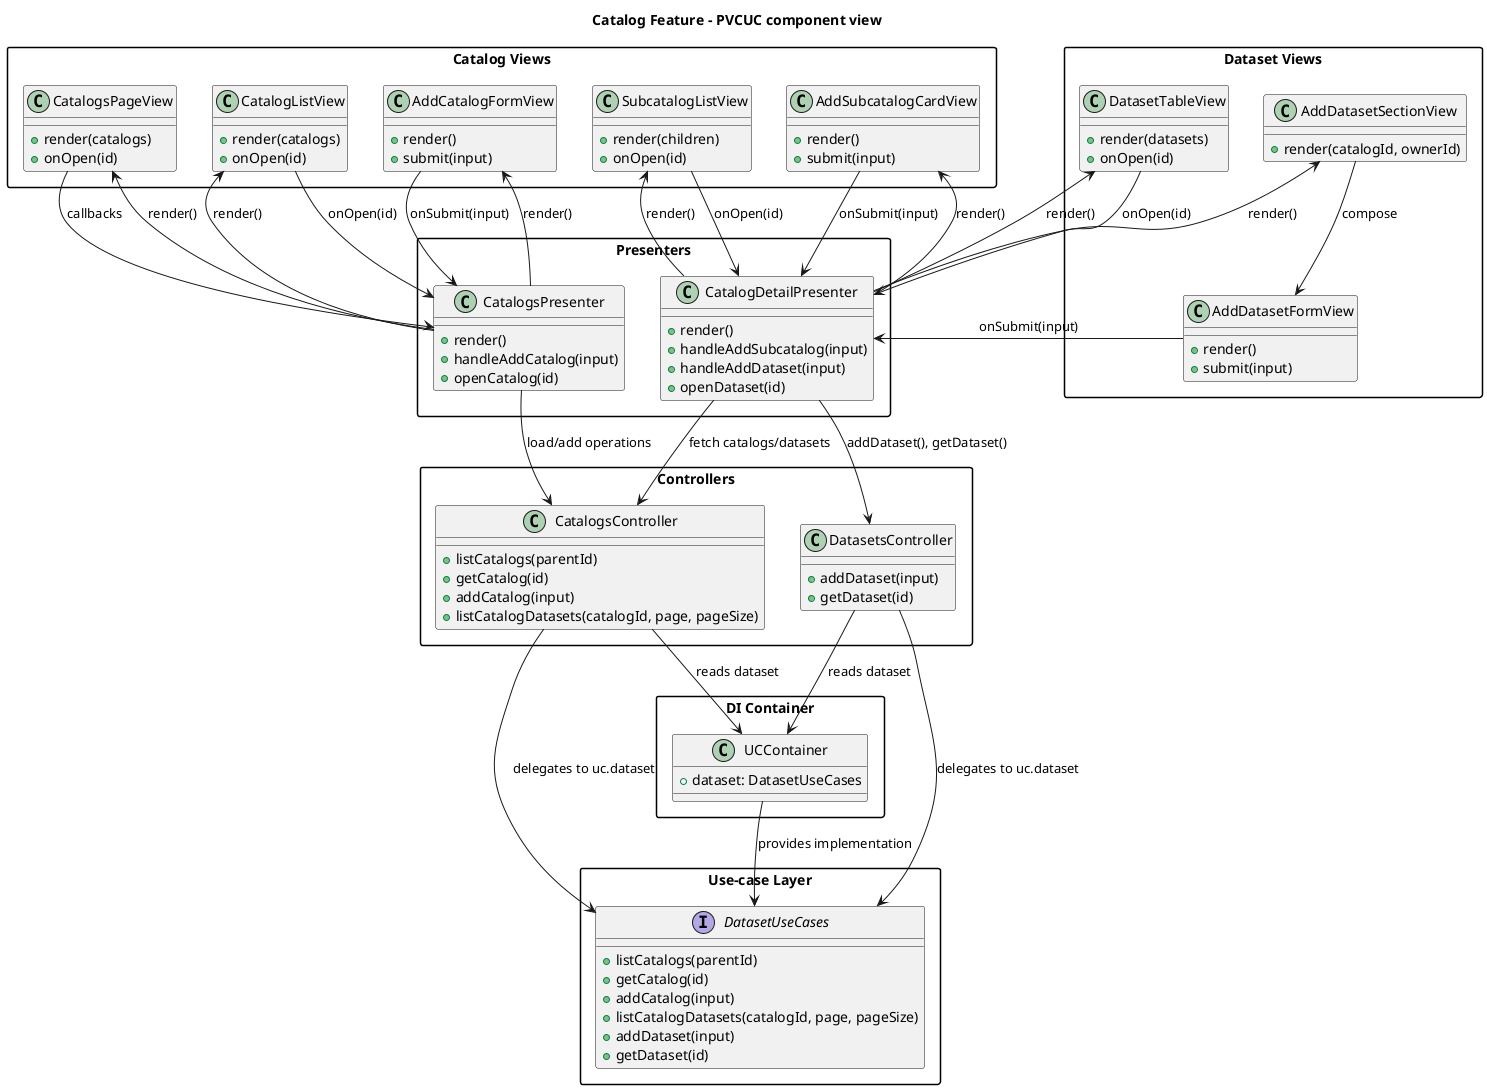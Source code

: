 @startuml
title Catalog Feature - PVCUC component view

skinparam packageStyle rectangle

package "Catalog Views" {
  class CatalogsPageView {
    +render(catalogs)
    +onOpen(id)
  }
  class CatalogListView {
    +render(catalogs)
    +onOpen(id)
  }
  class AddCatalogFormView {
    +render()
    +submit(input)
  }
  class SubcatalogListView {
    +render(children)
    +onOpen(id)
  }
  class AddSubcatalogCardView {
    +render()
    +submit(input)
  }
}

package "Dataset Views" {
  class AddDatasetSectionView {
    +render(catalogId, ownerId)
  }
  class AddDatasetFormView {
    +render()
    +submit(input)
  }
  class DatasetTableView {
    +render(datasets)
    +onOpen(id)
  }
}

package "Presenters" {
  class CatalogsPresenter {
    +render()
    +handleAddCatalog(input)
    +openCatalog(id)
  }
  class CatalogDetailPresenter {
    +render()
    +handleAddSubcatalog(input)
    +handleAddDataset(input)
    +openDataset(id)
  }
}

package "Controllers" {
  class CatalogsController {
    +listCatalogs(parentId)
    +getCatalog(id)
    +addCatalog(input)
    +listCatalogDatasets(catalogId, page, pageSize)
  }
  class DatasetsController {
    +addDataset(input)
    +getDataset(id)
  }
}

package "Use-case Layer" {
  interface DatasetUseCases {
    +listCatalogs(parentId)
    +getCatalog(id)
    +addCatalog(input)
    +listCatalogDatasets(catalogId, page, pageSize)
    +addDataset(input)
    +getDataset(id)
  }
}

package "DI Container" {
  class UCContainer {
    +dataset: DatasetUseCases
  }
}

CatalogsPresenter --> CatalogsPageView : render()
CatalogsPresenter --> CatalogListView : render()
CatalogsPresenter --> AddCatalogFormView : render()
CatalogsPageView --> CatalogsPresenter : callbacks
CatalogListView --> CatalogsPresenter : onOpen(id)
AddCatalogFormView --> CatalogsPresenter : onSubmit(input)
CatalogsPresenter --> CatalogsController : load/add operations

CatalogDetailPresenter --> SubcatalogListView : render()
SubcatalogListView --> CatalogDetailPresenter : onOpen(id)
CatalogDetailPresenter --> AddSubcatalogCardView : render()
AddSubcatalogCardView --> CatalogDetailPresenter : onSubmit(input)
CatalogDetailPresenter --> DatasetTableView : render()
DatasetTableView --> CatalogDetailPresenter : onOpen(id)
CatalogDetailPresenter --> AddDatasetSectionView : render()
AddDatasetSectionView --> AddDatasetFormView : compose
AddDatasetFormView --> CatalogDetailPresenter : onSubmit(input)
CatalogDetailPresenter --> CatalogsController : fetch catalogs/datasets
CatalogDetailPresenter --> DatasetsController : addDataset(), getDataset()

CatalogsController --> DatasetUseCases : delegates to uc.dataset
DatasetsController --> DatasetUseCases : delegates to uc.dataset

CatalogsController --> UCContainer : reads dataset
DatasetsController --> UCContainer : reads dataset
UCContainer --> DatasetUseCases : provides implementation

@enduml
